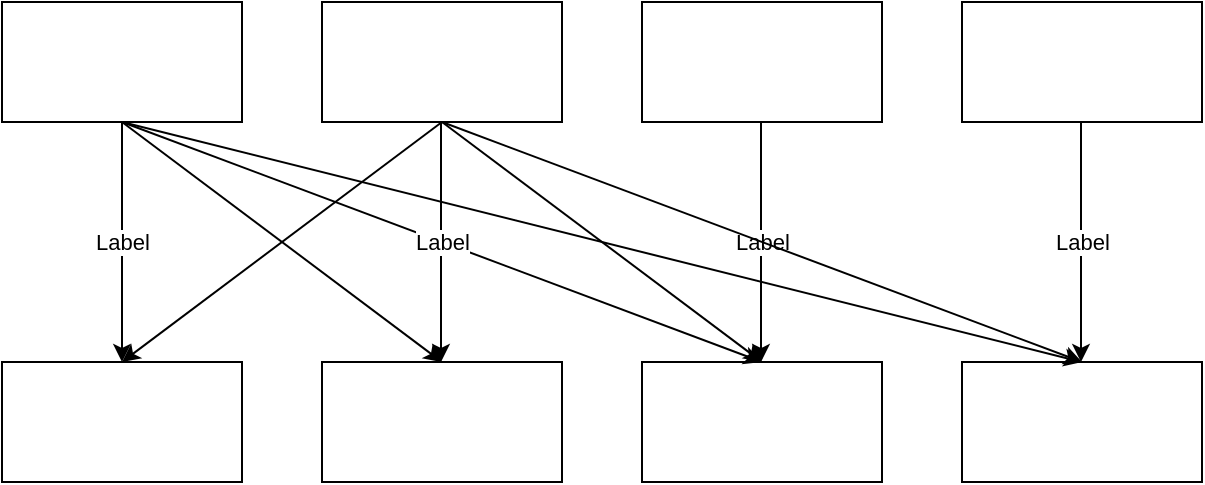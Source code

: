 <mxfile version="24.4.3" type="device">
  <diagram name="Trang-1" id="OThPu8Ff-TEqp-s5xurF">
    <mxGraphModel dx="1050" dy="541" grid="1" gridSize="10" guides="1" tooltips="1" connect="1" arrows="1" fold="1" page="1" pageScale="1" pageWidth="827" pageHeight="1169" math="0" shadow="0">
      <root>
        <mxCell id="0" />
        <mxCell id="1" parent="0" />
        <mxCell id="zy_iWD25mKT_9F-a_StT-1" value="" style="rounded=0;whiteSpace=wrap;html=1;" vertex="1" parent="1">
          <mxGeometry x="160" y="100" width="120" height="60" as="geometry" />
        </mxCell>
        <mxCell id="zy_iWD25mKT_9F-a_StT-2" value="" style="rounded=0;whiteSpace=wrap;html=1;" vertex="1" parent="1">
          <mxGeometry x="320" y="100" width="120" height="60" as="geometry" />
        </mxCell>
        <mxCell id="zy_iWD25mKT_9F-a_StT-3" value="" style="rounded=0;whiteSpace=wrap;html=1;" vertex="1" parent="1">
          <mxGeometry x="480" y="100" width="120" height="60" as="geometry" />
        </mxCell>
        <mxCell id="zy_iWD25mKT_9F-a_StT-4" value="" style="rounded=0;whiteSpace=wrap;html=1;" vertex="1" parent="1">
          <mxGeometry x="640" y="100" width="120" height="60" as="geometry" />
        </mxCell>
        <mxCell id="zy_iWD25mKT_9F-a_StT-5" value="" style="rounded=0;whiteSpace=wrap;html=1;" vertex="1" parent="1">
          <mxGeometry x="640" y="280" width="120" height="60" as="geometry" />
        </mxCell>
        <mxCell id="zy_iWD25mKT_9F-a_StT-6" value="" style="rounded=0;whiteSpace=wrap;html=1;" vertex="1" parent="1">
          <mxGeometry x="480" y="280" width="120" height="60" as="geometry" />
        </mxCell>
        <mxCell id="zy_iWD25mKT_9F-a_StT-7" value="" style="rounded=0;whiteSpace=wrap;html=1;" vertex="1" parent="1">
          <mxGeometry x="320" y="280" width="120" height="60" as="geometry" />
        </mxCell>
        <mxCell id="zy_iWD25mKT_9F-a_StT-8" value="" style="rounded=0;whiteSpace=wrap;html=1;" vertex="1" parent="1">
          <mxGeometry x="160" y="280" width="120" height="60" as="geometry" />
        </mxCell>
        <mxCell id="zy_iWD25mKT_9F-a_StT-9" value="" style="endArrow=classic;html=1;rounded=0;exitX=0.5;exitY=1;exitDx=0;exitDy=0;entryX=0.5;entryY=0;entryDx=0;entryDy=0;" edge="1" parent="1" source="zy_iWD25mKT_9F-a_StT-1" target="zy_iWD25mKT_9F-a_StT-8">
          <mxGeometry relative="1" as="geometry">
            <mxPoint x="360" y="280" as="sourcePoint" />
            <mxPoint x="460" y="280" as="targetPoint" />
          </mxGeometry>
        </mxCell>
        <mxCell id="zy_iWD25mKT_9F-a_StT-10" value="Label" style="edgeLabel;resizable=0;html=1;;align=center;verticalAlign=middle;" connectable="0" vertex="1" parent="zy_iWD25mKT_9F-a_StT-9">
          <mxGeometry relative="1" as="geometry" />
        </mxCell>
        <mxCell id="zy_iWD25mKT_9F-a_StT-11" value="" style="endArrow=classic;html=1;rounded=0;entryX=0.5;entryY=0;entryDx=0;entryDy=0;" edge="1" parent="1" target="zy_iWD25mKT_9F-a_StT-7">
          <mxGeometry relative="1" as="geometry">
            <mxPoint x="220" y="160" as="sourcePoint" />
            <mxPoint x="300" y="300" as="targetPoint" />
          </mxGeometry>
        </mxCell>
        <mxCell id="zy_iWD25mKT_9F-a_StT-13" value="" style="endArrow=classic;html=1;rounded=0;entryX=0.5;entryY=0;entryDx=0;entryDy=0;" edge="1" parent="1" target="zy_iWD25mKT_9F-a_StT-6">
          <mxGeometry relative="1" as="geometry">
            <mxPoint x="220" y="160" as="sourcePoint" />
            <mxPoint x="240" y="300" as="targetPoint" />
          </mxGeometry>
        </mxCell>
        <mxCell id="zy_iWD25mKT_9F-a_StT-15" value="" style="endArrow=classic;html=1;rounded=0;exitX=0.5;exitY=1;exitDx=0;exitDy=0;entryX=0.5;entryY=0;entryDx=0;entryDy=0;" edge="1" parent="1" source="zy_iWD25mKT_9F-a_StT-1" target="zy_iWD25mKT_9F-a_StT-5">
          <mxGeometry relative="1" as="geometry">
            <mxPoint x="250" y="190" as="sourcePoint" />
            <mxPoint x="250" y="310" as="targetPoint" />
          </mxGeometry>
        </mxCell>
        <mxCell id="zy_iWD25mKT_9F-a_StT-17" value="" style="endArrow=classic;html=1;rounded=0;exitX=0.5;exitY=1;exitDx=0;exitDy=0;entryX=0.5;entryY=0;entryDx=0;entryDy=0;" edge="1" parent="1">
          <mxGeometry relative="1" as="geometry">
            <mxPoint x="379.5" y="160" as="sourcePoint" />
            <mxPoint x="379.5" y="280" as="targetPoint" />
          </mxGeometry>
        </mxCell>
        <mxCell id="zy_iWD25mKT_9F-a_StT-18" value="Label" style="edgeLabel;resizable=0;html=1;;align=center;verticalAlign=middle;" connectable="0" vertex="1" parent="zy_iWD25mKT_9F-a_StT-17">
          <mxGeometry relative="1" as="geometry" />
        </mxCell>
        <mxCell id="zy_iWD25mKT_9F-a_StT-19" value="" style="endArrow=classic;html=1;rounded=0;exitX=0.5;exitY=1;exitDx=0;exitDy=0;entryX=0.5;entryY=0;entryDx=0;entryDy=0;" edge="1" parent="1">
          <mxGeometry relative="1" as="geometry">
            <mxPoint x="539.5" y="160" as="sourcePoint" />
            <mxPoint x="539.5" y="280" as="targetPoint" />
          </mxGeometry>
        </mxCell>
        <mxCell id="zy_iWD25mKT_9F-a_StT-20" value="Label" style="edgeLabel;resizable=0;html=1;;align=center;verticalAlign=middle;" connectable="0" vertex="1" parent="zy_iWD25mKT_9F-a_StT-19">
          <mxGeometry relative="1" as="geometry" />
        </mxCell>
        <mxCell id="zy_iWD25mKT_9F-a_StT-21" value="" style="endArrow=classic;html=1;rounded=0;exitX=0.5;exitY=1;exitDx=0;exitDy=0;entryX=0.5;entryY=0;entryDx=0;entryDy=0;" edge="1" parent="1">
          <mxGeometry relative="1" as="geometry">
            <mxPoint x="699.5" y="160" as="sourcePoint" />
            <mxPoint x="699.5" y="280" as="targetPoint" />
          </mxGeometry>
        </mxCell>
        <mxCell id="zy_iWD25mKT_9F-a_StT-22" value="Label" style="edgeLabel;resizable=0;html=1;;align=center;verticalAlign=middle;" connectable="0" vertex="1" parent="zy_iWD25mKT_9F-a_StT-21">
          <mxGeometry relative="1" as="geometry" />
        </mxCell>
        <mxCell id="zy_iWD25mKT_9F-a_StT-23" value="" style="endArrow=classic;html=1;rounded=0;entryX=0.5;entryY=0;entryDx=0;entryDy=0;exitX=0.5;exitY=1;exitDx=0;exitDy=0;" edge="1" parent="1" source="zy_iWD25mKT_9F-a_StT-2" target="zy_iWD25mKT_9F-a_StT-6">
          <mxGeometry relative="1" as="geometry">
            <mxPoint x="230" y="170" as="sourcePoint" />
            <mxPoint x="390" y="290" as="targetPoint" />
          </mxGeometry>
        </mxCell>
        <mxCell id="zy_iWD25mKT_9F-a_StT-24" value="" style="endArrow=classic;html=1;rounded=0;entryX=0.5;entryY=0;entryDx=0;entryDy=0;" edge="1" parent="1" target="zy_iWD25mKT_9F-a_StT-8">
          <mxGeometry relative="1" as="geometry">
            <mxPoint x="380" y="160" as="sourcePoint" />
            <mxPoint x="400" y="300" as="targetPoint" />
          </mxGeometry>
        </mxCell>
        <mxCell id="zy_iWD25mKT_9F-a_StT-25" value="" style="endArrow=classic;html=1;rounded=0;entryX=0.5;entryY=0;entryDx=0;entryDy=0;exitX=0.5;exitY=1;exitDx=0;exitDy=0;" edge="1" parent="1" source="zy_iWD25mKT_9F-a_StT-2" target="zy_iWD25mKT_9F-a_StT-5">
          <mxGeometry relative="1" as="geometry">
            <mxPoint x="390" y="170" as="sourcePoint" />
            <mxPoint x="550" y="290" as="targetPoint" />
          </mxGeometry>
        </mxCell>
      </root>
    </mxGraphModel>
  </diagram>
</mxfile>
